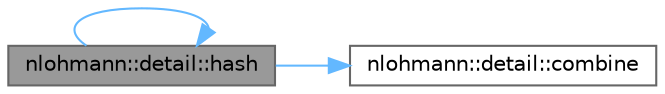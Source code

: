 digraph "nlohmann::detail::hash"
{
 // LATEX_PDF_SIZE
  bgcolor="transparent";
  edge [fontname=Helvetica,fontsize=10,labelfontname=Helvetica,labelfontsize=10];
  node [fontname=Helvetica,fontsize=10,shape=box,height=0.2,width=0.4];
  rankdir="LR";
  Node1 [label="nlohmann::detail::hash",height=0.2,width=0.4,color="gray40", fillcolor="grey60", style="filled", fontcolor="black",tooltip="hash a JSON value"];
  Node1 -> Node2 [color="steelblue1",style="solid"];
  Node2 [label="nlohmann::detail::combine",height=0.2,width=0.4,color="grey40", fillcolor="white", style="filled",URL="$a00477.html#a66eb4d912b6f872d6983f7d0826f32c6",tooltip=" "];
  Node1 -> Node1 [color="steelblue1",style="solid"];
}

